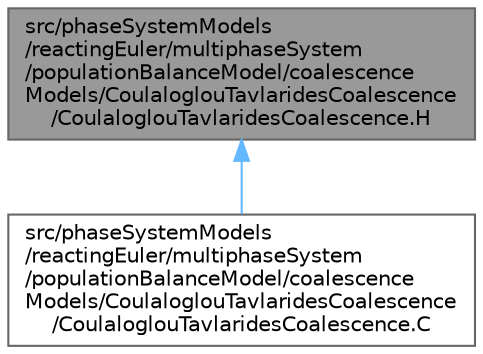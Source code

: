 digraph "src/phaseSystemModels/reactingEuler/multiphaseSystem/populationBalanceModel/coalescenceModels/CoulaloglouTavlaridesCoalescence/CoulaloglouTavlaridesCoalescence.H"
{
 // LATEX_PDF_SIZE
  bgcolor="transparent";
  edge [fontname=Helvetica,fontsize=10,labelfontname=Helvetica,labelfontsize=10];
  node [fontname=Helvetica,fontsize=10,shape=box,height=0.2,width=0.4];
  Node1 [id="Node000001",label="src/phaseSystemModels\l/reactingEuler/multiphaseSystem\l/populationBalanceModel/coalescence\lModels/CoulaloglouTavlaridesCoalescence\l/CoulaloglouTavlaridesCoalescence.H",height=0.2,width=0.4,color="gray40", fillcolor="grey60", style="filled", fontcolor="black",tooltip=" "];
  Node1 -> Node2 [id="edge1_Node000001_Node000002",dir="back",color="steelblue1",style="solid",tooltip=" "];
  Node2 [id="Node000002",label="src/phaseSystemModels\l/reactingEuler/multiphaseSystem\l/populationBalanceModel/coalescence\lModels/CoulaloglouTavlaridesCoalescence\l/CoulaloglouTavlaridesCoalescence.C",height=0.2,width=0.4,color="grey40", fillcolor="white", style="filled",URL="$CoulaloglouTavlaridesCoalescence_8C.html",tooltip=" "];
}
